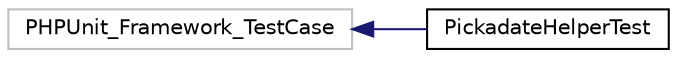 digraph "Graphical Class Hierarchy"
{
  edge [fontname="Helvetica",fontsize="10",labelfontname="Helvetica",labelfontsize="10"];
  node [fontname="Helvetica",fontsize="10",shape=record];
  rankdir="LR";
  Node1 [label="PHPUnit_Framework_TestCase",height=0.2,width=0.4,color="grey75", fillcolor="white", style="filled"];
  Node1 -> Node2 [dir="back",color="midnightblue",fontsize="10",style="solid",fontname="Helvetica"];
  Node2 [label="PickadateHelperTest",height=0.2,width=0.4,color="black", fillcolor="white", style="filled",URL="$class_sagenda_1_1_tests_1_1_helpers_tests_1_1_pickadate_helper_test.html"];
}
